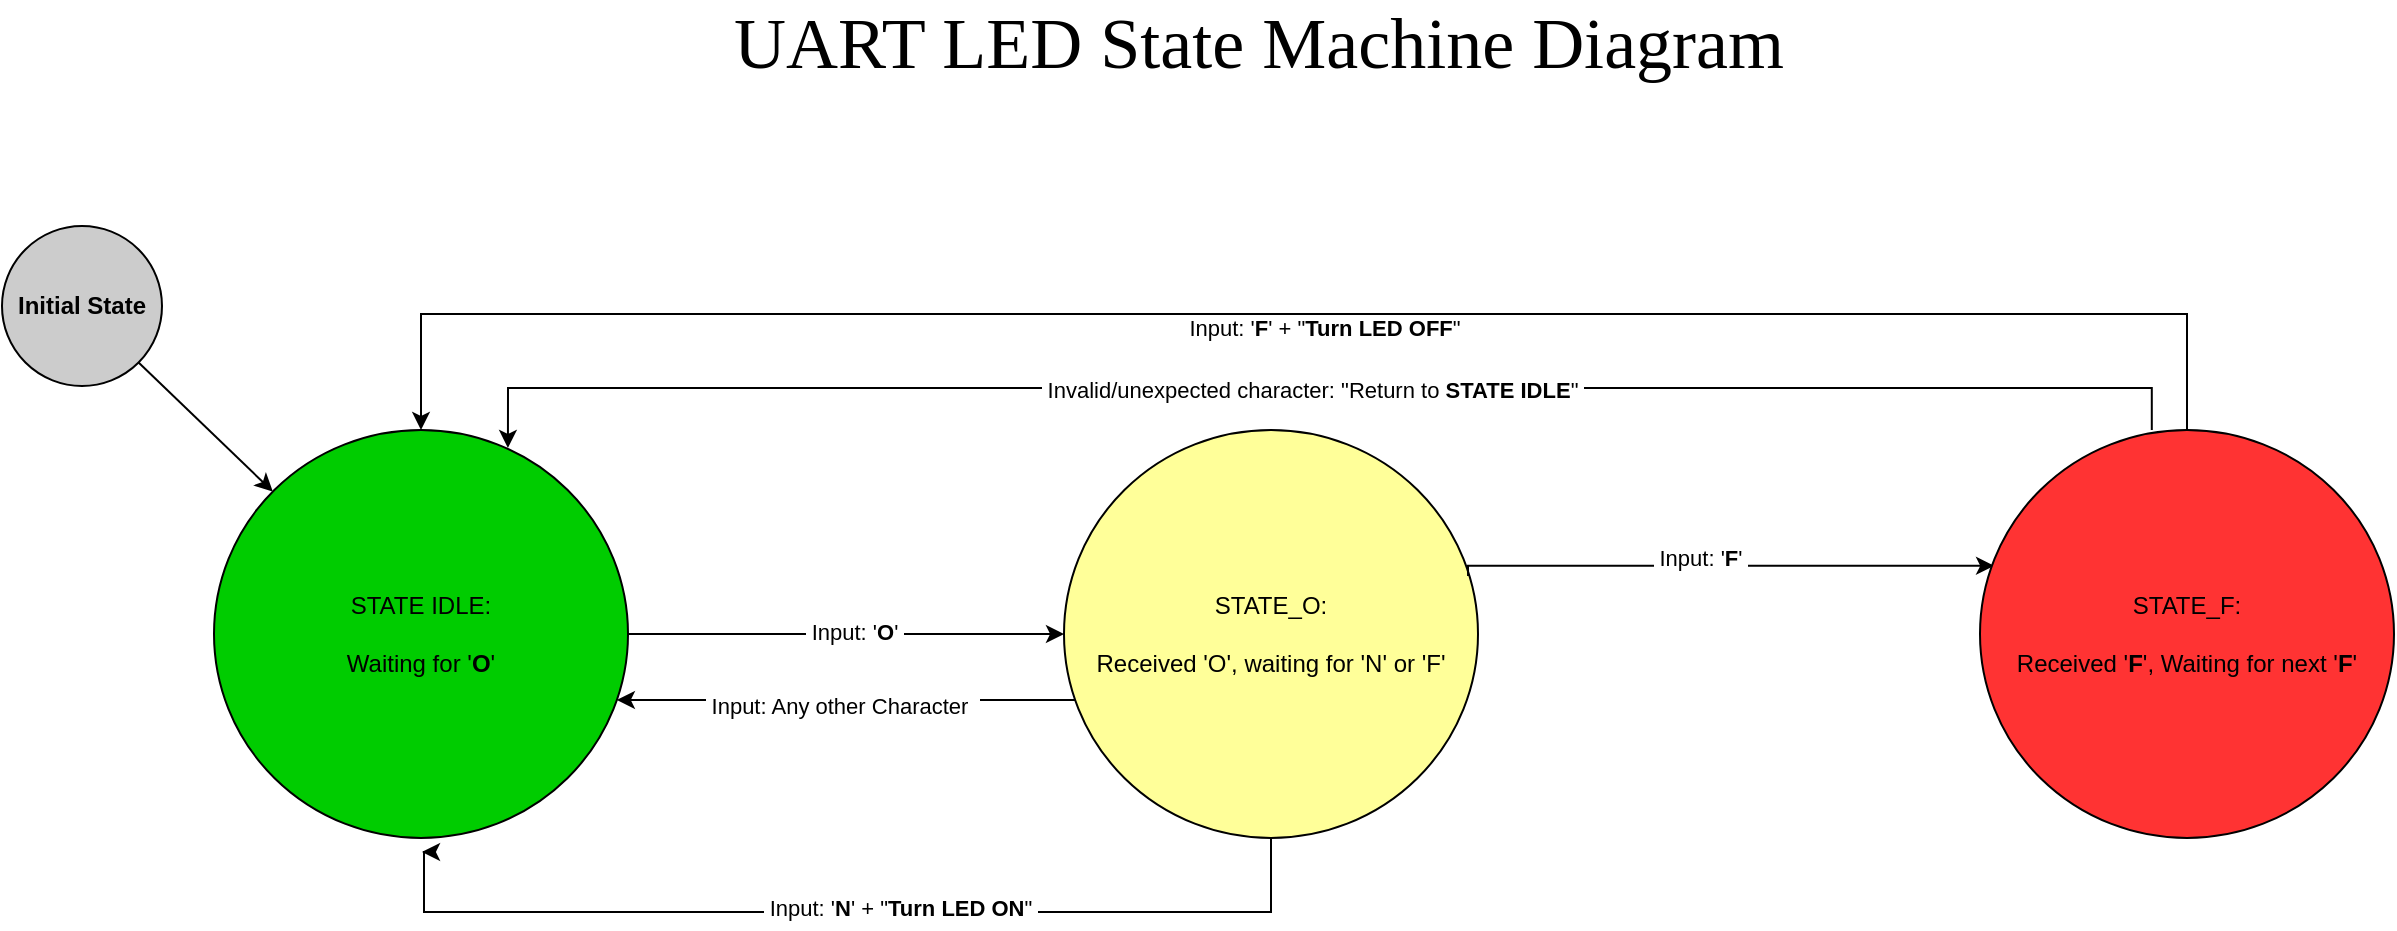 <mxfile version="24.8.9">
  <diagram name="Page-1" id="nOcI2uy97ZfqhqoLoMR6">
    <mxGraphModel dx="2286" dy="1572" grid="0" gridSize="10" guides="1" tooltips="1" connect="1" arrows="1" fold="1" page="0" pageScale="1" pageWidth="850" pageHeight="1100" math="0" shadow="0">
      <root>
        <mxCell id="0" />
        <mxCell id="1" parent="0" />
        <mxCell id="njqBwK1wTSrxxixn_Bu1-10" style="edgeStyle=orthogonalEdgeStyle;rounded=0;orthogonalLoop=1;jettySize=auto;html=1;" edge="1" parent="1" source="njqBwK1wTSrxxixn_Bu1-1" target="njqBwK1wTSrxxixn_Bu1-2">
          <mxGeometry relative="1" as="geometry">
            <mxPoint x="142" y="-91" as="targetPoint" />
            <Array as="points">
              <mxPoint x="138" y="-94" />
              <mxPoint x="138" y="-94" />
            </Array>
          </mxGeometry>
        </mxCell>
        <mxCell id="njqBwK1wTSrxxixn_Bu1-11" value="&amp;nbsp;Input: Any other Character&amp;nbsp;&amp;nbsp;" style="edgeLabel;html=1;align=center;verticalAlign=middle;resizable=0;points=[];" vertex="1" connectable="0" parent="njqBwK1wTSrxxixn_Bu1-10">
          <mxGeometry x="0.018" y="3" relative="1" as="geometry">
            <mxPoint as="offset" />
          </mxGeometry>
        </mxCell>
        <mxCell id="njqBwK1wTSrxxixn_Bu1-18" style="edgeStyle=orthogonalEdgeStyle;rounded=0;orthogonalLoop=1;jettySize=auto;html=1;exitX=0.5;exitY=1;exitDx=0;exitDy=0;" edge="1" parent="1" source="njqBwK1wTSrxxixn_Bu1-1">
          <mxGeometry relative="1" as="geometry">
            <mxPoint x="-66" y="-18" as="targetPoint" />
            <Array as="points">
              <mxPoint x="359" y="12" />
              <mxPoint x="-65" y="12" />
            </Array>
          </mxGeometry>
        </mxCell>
        <mxCell id="njqBwK1wTSrxxixn_Bu1-19" value="&amp;nbsp;Input: &#39;&lt;b&gt;N&lt;/b&gt;&#39; + &quot;&lt;b&gt;Turn LED ON&lt;/b&gt;&quot;&amp;nbsp;" style="edgeLabel;html=1;align=center;verticalAlign=middle;resizable=0;points=[];" vertex="1" connectable="0" parent="njqBwK1wTSrxxixn_Bu1-18">
          <mxGeometry x="-0.093" y="-2" relative="1" as="geometry">
            <mxPoint as="offset" />
          </mxGeometry>
        </mxCell>
        <mxCell id="njqBwK1wTSrxxixn_Bu1-1" value="STATE_O:&lt;br&gt;&lt;br&gt;Received &#39;O&#39;, waiting for &#39;N&#39; or &#39;F&#39;" style="ellipse;whiteSpace=wrap;html=1;fillColor=#FFFF99;" vertex="1" parent="1">
          <mxGeometry x="255" y="-229" width="207" height="204" as="geometry" />
        </mxCell>
        <mxCell id="njqBwK1wTSrxxixn_Bu1-6" style="edgeStyle=orthogonalEdgeStyle;rounded=0;orthogonalLoop=1;jettySize=auto;html=1;entryX=0;entryY=0.5;entryDx=0;entryDy=0;" edge="1" parent="1" source="njqBwK1wTSrxxixn_Bu1-2" target="njqBwK1wTSrxxixn_Bu1-1">
          <mxGeometry relative="1" as="geometry" />
        </mxCell>
        <mxCell id="njqBwK1wTSrxxixn_Bu1-7" value="&amp;nbsp;Input: &#39;&lt;b&gt;O&lt;/b&gt;&#39;&amp;nbsp;" style="edgeLabel;html=1;align=center;verticalAlign=middle;resizable=0;points=[];" vertex="1" connectable="0" parent="njqBwK1wTSrxxixn_Bu1-6">
          <mxGeometry x="0.037" y="1" relative="1" as="geometry">
            <mxPoint as="offset" />
          </mxGeometry>
        </mxCell>
        <mxCell id="njqBwK1wTSrxxixn_Bu1-13" style="edgeStyle=orthogonalEdgeStyle;rounded=0;orthogonalLoop=1;jettySize=auto;html=1;entryX=0.034;entryY=0.333;entryDx=0;entryDy=0;exitX=0.976;exitY=0.358;exitDx=0;exitDy=0;exitPerimeter=0;entryPerimeter=0;" edge="1" parent="1" source="njqBwK1wTSrxxixn_Bu1-1" target="njqBwK1wTSrxxixn_Bu1-3">
          <mxGeometry relative="1" as="geometry">
            <mxPoint x="-66.5" y="-324" as="targetPoint" />
            <Array as="points">
              <mxPoint x="457" y="-161" />
            </Array>
          </mxGeometry>
        </mxCell>
        <mxCell id="njqBwK1wTSrxxixn_Bu1-14" value="&amp;nbsp;Input: &#39;&lt;b&gt;F&lt;/b&gt;&#39;&amp;nbsp;" style="edgeLabel;html=1;align=center;verticalAlign=middle;resizable=0;points=[];" vertex="1" connectable="0" parent="njqBwK1wTSrxxixn_Bu1-13">
          <mxGeometry x="-0.1" y="-5" relative="1" as="geometry">
            <mxPoint y="-9" as="offset" />
          </mxGeometry>
        </mxCell>
        <mxCell id="njqBwK1wTSrxxixn_Bu1-2" value="STATE IDLE:&lt;br&gt;&lt;br&gt;&lt;div&gt;Waiting for &#39;&lt;b&gt;O&lt;/b&gt;&#39;&lt;/div&gt;" style="ellipse;whiteSpace=wrap;html=1;fillColor=#00CC00;" vertex="1" parent="1">
          <mxGeometry x="-170" y="-229" width="207" height="204" as="geometry" />
        </mxCell>
        <mxCell id="njqBwK1wTSrxxixn_Bu1-21" style="edgeStyle=orthogonalEdgeStyle;rounded=0;orthogonalLoop=1;jettySize=auto;html=1;exitX=0.5;exitY=0;exitDx=0;exitDy=0;" edge="1" parent="1" source="njqBwK1wTSrxxixn_Bu1-3">
          <mxGeometry relative="1" as="geometry">
            <mxPoint x="816.5" y="-208" as="targetPoint" />
          </mxGeometry>
        </mxCell>
        <mxCell id="njqBwK1wTSrxxixn_Bu1-22" style="edgeStyle=orthogonalEdgeStyle;rounded=0;orthogonalLoop=1;jettySize=auto;html=1;entryX=0.5;entryY=0;entryDx=0;entryDy=0;" edge="1" parent="1" source="njqBwK1wTSrxxixn_Bu1-3" target="njqBwK1wTSrxxixn_Bu1-2">
          <mxGeometry relative="1" as="geometry">
            <Array as="points">
              <mxPoint x="817" y="-287" />
              <mxPoint x="-66" y="-287" />
            </Array>
          </mxGeometry>
        </mxCell>
        <mxCell id="njqBwK1wTSrxxixn_Bu1-23" value="&amp;nbsp;Input: &#39;&lt;b&gt;F&lt;/b&gt;&#39; + &quot;&lt;b&gt;Turn LED OFF&lt;/b&gt;&quot;&amp;nbsp;" style="edgeLabel;html=1;align=center;verticalAlign=middle;resizable=0;points=[];" vertex="1" connectable="0" parent="njqBwK1wTSrxxixn_Bu1-22">
          <mxGeometry x="-0.018" y="7" relative="1" as="geometry">
            <mxPoint x="1" as="offset" />
          </mxGeometry>
        </mxCell>
        <mxCell id="njqBwK1wTSrxxixn_Bu1-3" value="STATE_F:&lt;div&gt;&lt;br&gt;&lt;/div&gt;&lt;div&gt;Received &#39;&lt;b&gt;F&lt;/b&gt;&#39;, Waiting for next &#39;&lt;b&gt;F&lt;/b&gt;&#39;&lt;/div&gt;" style="ellipse;whiteSpace=wrap;html=1;fillColor=#FF3333;" vertex="1" parent="1">
          <mxGeometry x="713" y="-229" width="207" height="204" as="geometry" />
        </mxCell>
        <mxCell id="njqBwK1wTSrxxixn_Bu1-24" style="edgeStyle=orthogonalEdgeStyle;rounded=0;orthogonalLoop=1;jettySize=auto;html=1;entryX=0.71;entryY=0.044;entryDx=0;entryDy=0;entryPerimeter=0;exitX=0.415;exitY=0;exitDx=0;exitDy=0;exitPerimeter=0;" edge="1" parent="1" source="njqBwK1wTSrxxixn_Bu1-3" target="njqBwK1wTSrxxixn_Bu1-2">
          <mxGeometry relative="1" as="geometry">
            <Array as="points">
              <mxPoint x="799" y="-250" />
              <mxPoint x="-23" y="-250" />
            </Array>
          </mxGeometry>
        </mxCell>
        <mxCell id="njqBwK1wTSrxxixn_Bu1-25" value="&amp;nbsp;Invalid/unexpected character: &quot;Return to &lt;b&gt;STATE IDLE&lt;/b&gt;&quot;&amp;nbsp;" style="edgeLabel;html=1;align=center;verticalAlign=middle;resizable=0;points=[];" vertex="1" connectable="0" parent="njqBwK1wTSrxxixn_Bu1-24">
          <mxGeometry x="0.012" y="1" relative="1" as="geometry">
            <mxPoint as="offset" />
          </mxGeometry>
        </mxCell>
        <mxCell id="njqBwK1wTSrxxixn_Bu1-30" style="edgeStyle=none;rounded=0;orthogonalLoop=1;jettySize=auto;html=1;exitX=1;exitY=1;exitDx=0;exitDy=0;fillColor=#CCCCCC;" edge="1" parent="1" source="njqBwK1wTSrxxixn_Bu1-28" target="njqBwK1wTSrxxixn_Bu1-2">
          <mxGeometry relative="1" as="geometry" />
        </mxCell>
        <mxCell id="njqBwK1wTSrxxixn_Bu1-28" value="&lt;b&gt;Initial State&lt;/b&gt;" style="ellipse;whiteSpace=wrap;html=1;fillColor=#CCCCCC;" vertex="1" parent="1">
          <mxGeometry x="-276" y="-331" width="80" height="80" as="geometry" />
        </mxCell>
        <mxCell id="njqBwK1wTSrxxixn_Bu1-31" value="&lt;font style=&quot;font-size: 36px;&quot; face=&quot;Times New Roman&quot;&gt;UART LED State Machine Diagram&lt;/font&gt;" style="text;strokeColor=none;align=center;fillColor=none;html=1;verticalAlign=middle;whiteSpace=wrap;rounded=0;" vertex="1" parent="1">
          <mxGeometry x="2" y="-437" width="701" height="30" as="geometry" />
        </mxCell>
      </root>
    </mxGraphModel>
  </diagram>
</mxfile>
